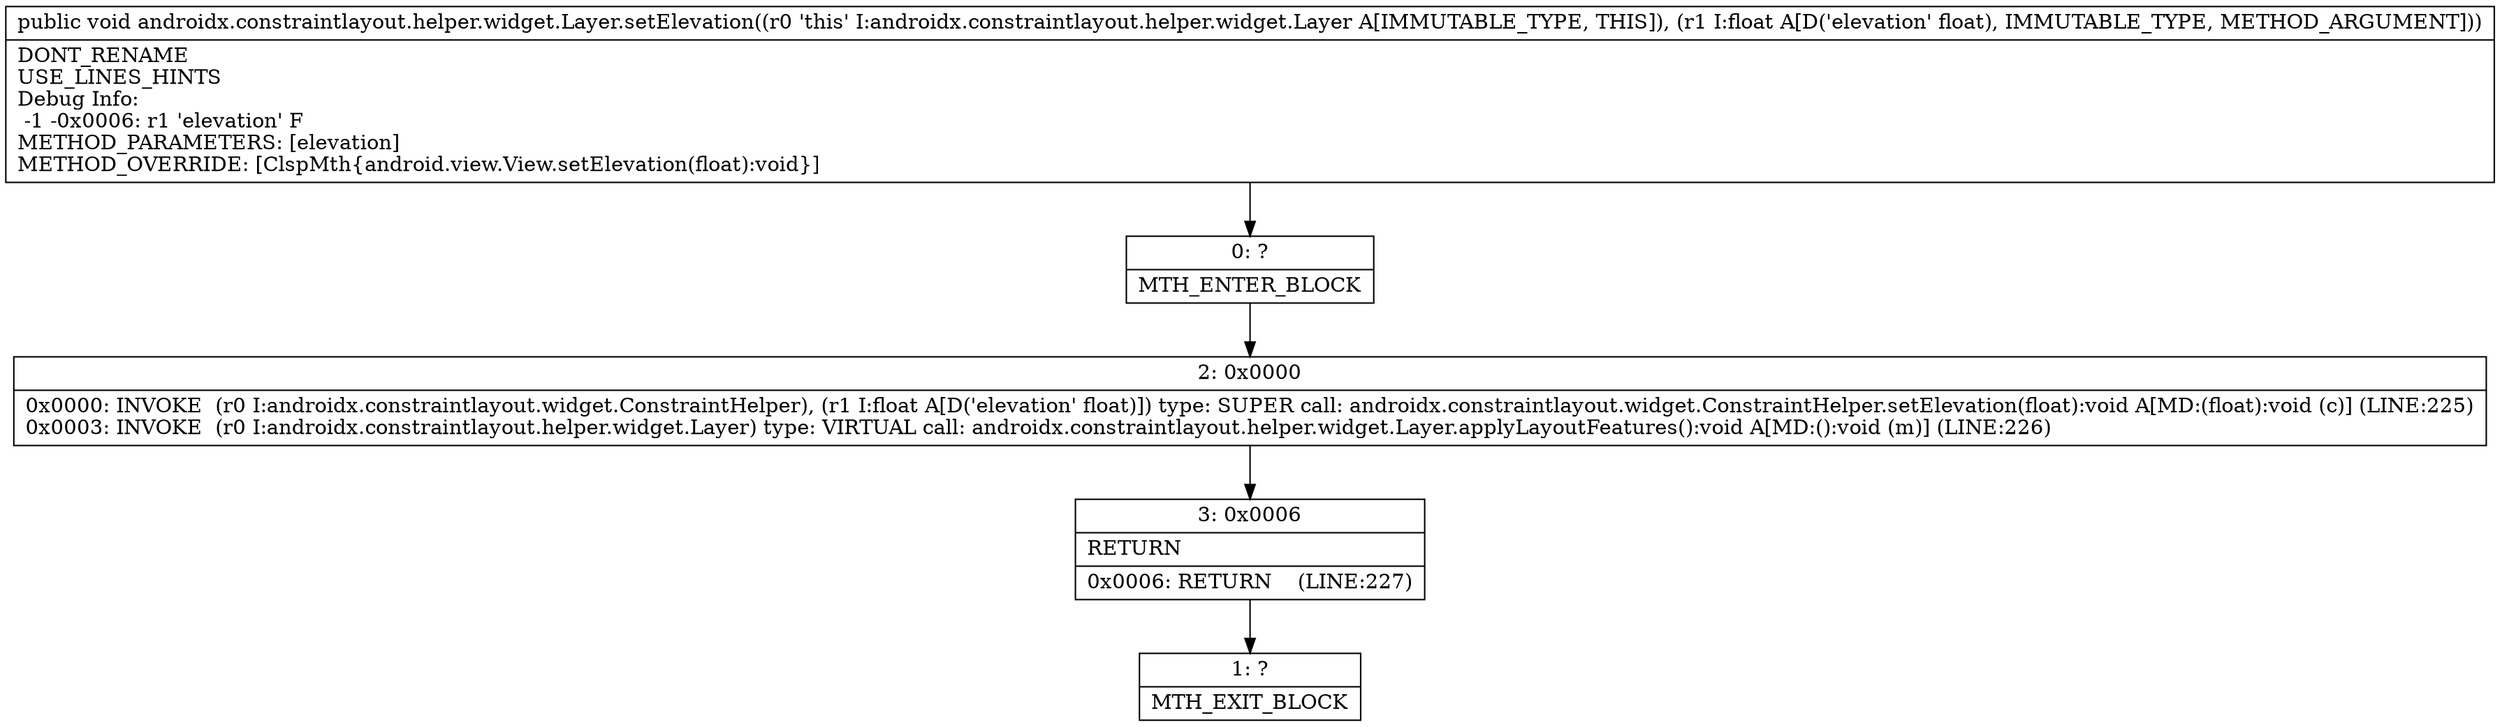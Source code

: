 digraph "CFG forandroidx.constraintlayout.helper.widget.Layer.setElevation(F)V" {
Node_0 [shape=record,label="{0\:\ ?|MTH_ENTER_BLOCK\l}"];
Node_2 [shape=record,label="{2\:\ 0x0000|0x0000: INVOKE  (r0 I:androidx.constraintlayout.widget.ConstraintHelper), (r1 I:float A[D('elevation' float)]) type: SUPER call: androidx.constraintlayout.widget.ConstraintHelper.setElevation(float):void A[MD:(float):void (c)] (LINE:225)\l0x0003: INVOKE  (r0 I:androidx.constraintlayout.helper.widget.Layer) type: VIRTUAL call: androidx.constraintlayout.helper.widget.Layer.applyLayoutFeatures():void A[MD:():void (m)] (LINE:226)\l}"];
Node_3 [shape=record,label="{3\:\ 0x0006|RETURN\l|0x0006: RETURN    (LINE:227)\l}"];
Node_1 [shape=record,label="{1\:\ ?|MTH_EXIT_BLOCK\l}"];
MethodNode[shape=record,label="{public void androidx.constraintlayout.helper.widget.Layer.setElevation((r0 'this' I:androidx.constraintlayout.helper.widget.Layer A[IMMUTABLE_TYPE, THIS]), (r1 I:float A[D('elevation' float), IMMUTABLE_TYPE, METHOD_ARGUMENT]))  | DONT_RENAME\lUSE_LINES_HINTS\lDebug Info:\l  \-1 \-0x0006: r1 'elevation' F\lMETHOD_PARAMETERS: [elevation]\lMETHOD_OVERRIDE: [ClspMth\{android.view.View.setElevation(float):void\}]\l}"];
MethodNode -> Node_0;Node_0 -> Node_2;
Node_2 -> Node_3;
Node_3 -> Node_1;
}

